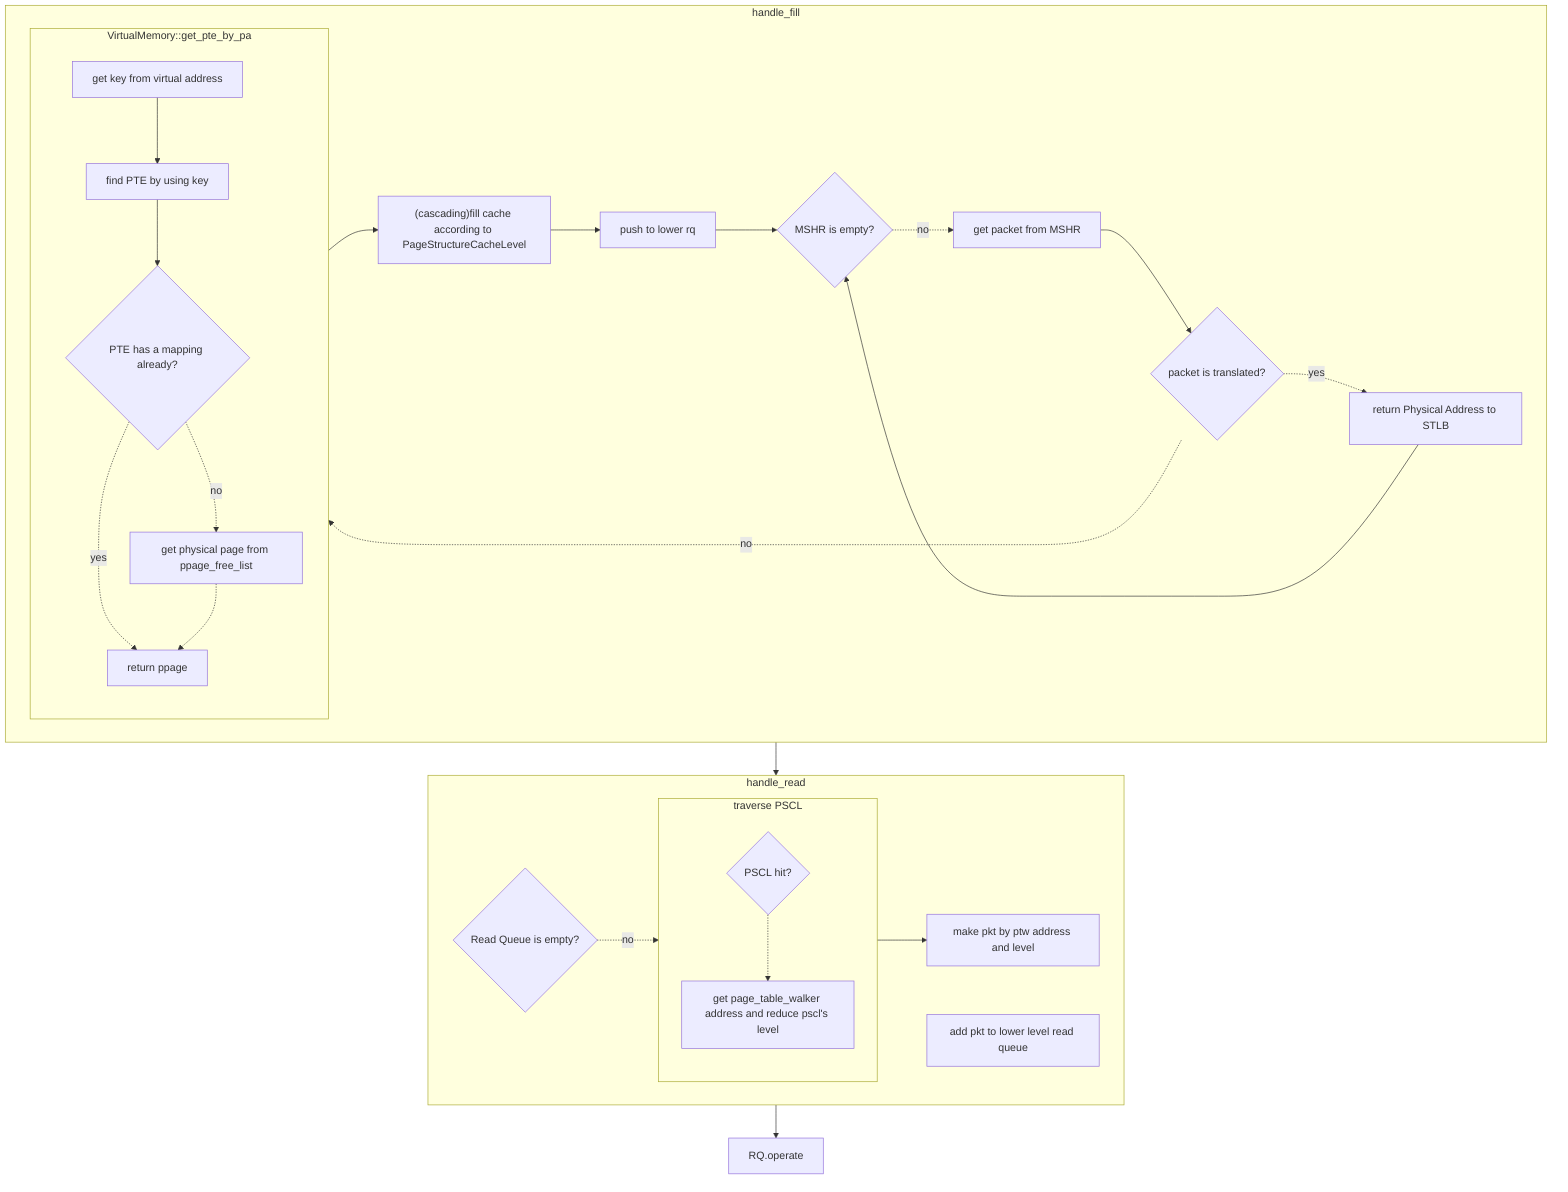 graph TD
    classDef highlight fill:#ffcc00,stroke:#ff9900,stroke-width:2px;
    classDef prefetcher fill:#aaaa00,stroke:#ff2200,stroke-width:4px;
    subgraph handle_fill
        check_mshr{MSHR is empty?} -.->
        |no|get_pkt_from_mshr[get packet from MSHR] -->
        check_translation{packet is translated?}-.->
        |yes|return_pa_to_stlb[return Physical Address to STLB]

        subgraph VirtualMemory::get_pte_by_pa
            get_key[get key from virtual address]-->
            try_insert_to_page_table[find PTE by using key]-->
            check_get_pte{PTE has a mapping already?}-.->
            |no|get_ppage[get physical page from ppage_free_list]
            get_pte_by_pa_return[return ppage]
            
            check_get_pte-.->|yes|get_pte_by_pa_return
            get_ppage-.->get_pte_by_pa_return
        end
        fill_cache["(cascading)fill cache according to PageStructureCacheLevel"] -->
        push_to_rq[push to lower rq]

        check_translation-.->|no|VirtualMemory::get_pte_by_pa
        VirtualMemory::get_pte_by_pa--> fill_cache

        return_pa_to_stlb-->check_mshr
        push_to_rq-->check_mshr
    end
    subgraph handle_read
         check_rq{Read Queue is empty?} 
         subgraph traverse_pscl[traverse PSCL]
            check_pscl_hit{PSCL hit?}-.->
            hit_action[get page_table_walker address and reduce pscl's level]
         end
        make_pkt[make pkt by ptw address and level]
        add_rq[add pkt to lower level read queue]
         check_rq-.->|no|traverse_pscl
         traverse_pscl-->make_pkt
         
    end
    RQ.operate

    handle_fill -->
    handle_read -->
    RQ.operate
    %%class prefetcher